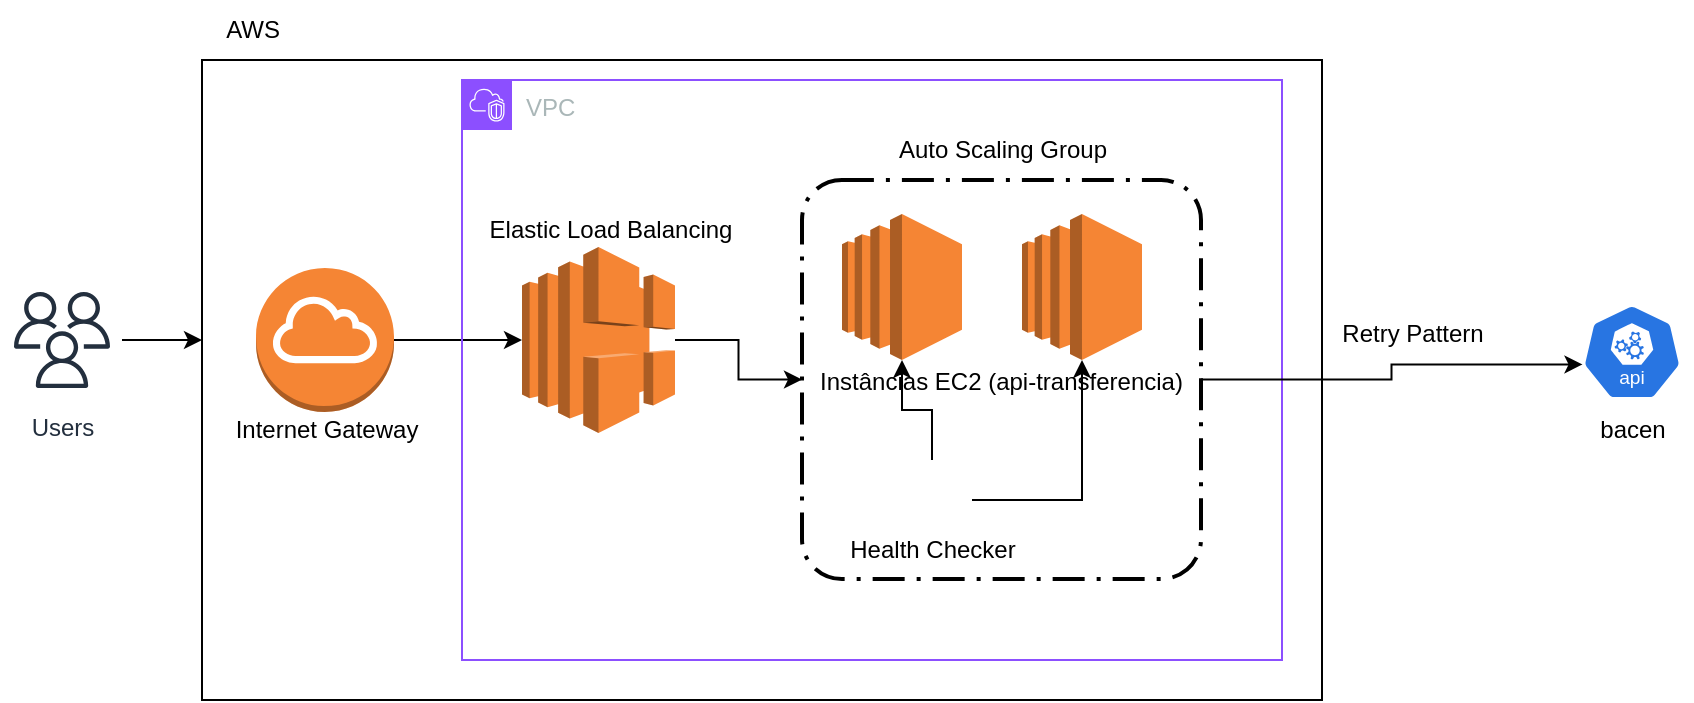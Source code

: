 <mxfile version="24.6.3" type="google">
  <diagram name="Página-1" id="cD7EnpDYEp7FXKBbG45r">
    <mxGraphModel grid="1" page="1" gridSize="10" guides="1" tooltips="1" connect="1" arrows="1" fold="1" pageScale="1" pageWidth="827" pageHeight="1169" math="0" shadow="0">
      <root>
        <mxCell id="0" />
        <mxCell id="1" parent="0" />
        <mxCell id="PY9JMLAGvUaiEQOIDfsy-16" value="" style="rounded=0;whiteSpace=wrap;html=1;" vertex="1" parent="1">
          <mxGeometry x="140" y="60" width="560" height="320" as="geometry" />
        </mxCell>
        <mxCell id="PY9JMLAGvUaiEQOIDfsy-2" value="Users" style="sketch=0;outlineConnect=0;fontColor=#232F3E;gradientColor=none;strokeColor=#232F3E;fillColor=#ffffff;dashed=0;verticalLabelPosition=bottom;verticalAlign=top;align=center;html=1;fontSize=12;fontStyle=0;aspect=fixed;shape=mxgraph.aws4.resourceIcon;resIcon=mxgraph.aws4.users;" vertex="1" parent="1">
          <mxGeometry x="40" y="170" width="60" height="60" as="geometry" />
        </mxCell>
        <mxCell id="PY9JMLAGvUaiEQOIDfsy-3" style="edgeStyle=orthogonalEdgeStyle;rounded=0;orthogonalLoop=1;jettySize=auto;html=1;" edge="1" parent="1" source="PY9JMLAGvUaiEQOIDfsy-2">
          <mxGeometry relative="1" as="geometry">
            <mxPoint x="140" y="200" as="targetPoint" />
          </mxGeometry>
        </mxCell>
        <mxCell id="PY9JMLAGvUaiEQOIDfsy-20" style="edgeStyle=orthogonalEdgeStyle;rounded=0;orthogonalLoop=1;jettySize=auto;html=1;entryX=0;entryY=0.5;entryDx=0;entryDy=0;" edge="1" parent="1" source="PY9JMLAGvUaiEQOIDfsy-4" target="PY9JMLAGvUaiEQOIDfsy-5">
          <mxGeometry relative="1" as="geometry" />
        </mxCell>
        <mxCell id="PY9JMLAGvUaiEQOIDfsy-4" value="" style="outlineConnect=0;dashed=0;verticalLabelPosition=bottom;verticalAlign=top;align=center;html=1;shape=mxgraph.aws3.elastic_load_balancing;fillColor=#F58534;gradientColor=none;" vertex="1" parent="1">
          <mxGeometry x="300" y="153.5" width="76.5" height="93" as="geometry" />
        </mxCell>
        <mxCell id="PY9JMLAGvUaiEQOIDfsy-5" value="Instâncias EC2 (api-transferencia)" style="rounded=1;arcSize=10;dashed=1;fillColor=none;gradientColor=none;dashPattern=8 3 1 3;strokeWidth=2;" vertex="1" parent="1">
          <mxGeometry x="440" y="120" width="199.5" height="199.5" as="geometry" />
        </mxCell>
        <mxCell id="PY9JMLAGvUaiEQOIDfsy-6" value="" style="outlineConnect=0;dashed=0;verticalLabelPosition=bottom;verticalAlign=top;align=center;html=1;shape=mxgraph.aws3.ec2;fillColor=#F58534;gradientColor=none;" vertex="1" parent="1">
          <mxGeometry x="550" y="137" width="60" height="73" as="geometry" />
        </mxCell>
        <mxCell id="PY9JMLAGvUaiEQOIDfsy-7" value="" style="outlineConnect=0;dashed=0;verticalLabelPosition=bottom;verticalAlign=top;align=center;html=1;shape=mxgraph.aws3.ec2;fillColor=#F58534;gradientColor=none;" vertex="1" parent="1">
          <mxGeometry x="460" y="137" width="60" height="73" as="geometry" />
        </mxCell>
        <mxCell id="PY9JMLAGvUaiEQOIDfsy-9" value="Auto Scaling Group" style="text;html=1;align=center;verticalAlign=middle;resizable=0;points=[];autosize=1;strokeColor=none;fillColor=none;" vertex="1" parent="1">
          <mxGeometry x="474.75" y="90" width="130" height="30" as="geometry" />
        </mxCell>
        <mxCell id="PY9JMLAGvUaiEQOIDfsy-19" style="edgeStyle=orthogonalEdgeStyle;rounded=0;orthogonalLoop=1;jettySize=auto;html=1;" edge="1" parent="1" source="PY9JMLAGvUaiEQOIDfsy-10" target="PY9JMLAGvUaiEQOIDfsy-4">
          <mxGeometry relative="1" as="geometry" />
        </mxCell>
        <mxCell id="PY9JMLAGvUaiEQOIDfsy-10" value="" style="outlineConnect=0;dashed=0;verticalLabelPosition=bottom;verticalAlign=top;align=center;html=1;shape=mxgraph.aws3.internet_gateway;fillColor=#F58534;gradientColor=none;" vertex="1" parent="1">
          <mxGeometry x="167" y="164" width="69" height="72" as="geometry" />
        </mxCell>
        <mxCell id="PY9JMLAGvUaiEQOIDfsy-13" value="VPC" style="points=[[0,0],[0.25,0],[0.5,0],[0.75,0],[1,0],[1,0.25],[1,0.5],[1,0.75],[1,1],[0.75,1],[0.5,1],[0.25,1],[0,1],[0,0.75],[0,0.5],[0,0.25]];outlineConnect=0;gradientColor=none;html=1;whiteSpace=wrap;fontSize=12;fontStyle=0;container=1;pointerEvents=0;collapsible=0;recursiveResize=0;shape=mxgraph.aws4.group;grIcon=mxgraph.aws4.group_vpc2;strokeColor=#8C4FFF;fillColor=none;verticalAlign=top;align=left;spacingLeft=30;fontColor=#AAB7B8;dashed=0;" vertex="1" parent="1">
          <mxGeometry x="270" y="70" width="410" height="290" as="geometry" />
        </mxCell>
        <mxCell id="PY9JMLAGvUaiEQOIDfsy-21" value="" style="shape=image;html=1;verticalAlign=top;verticalLabelPosition=bottom;labelBackgroundColor=#ffffff;imageAspect=0;aspect=fixed;image=https://cdn1.iconfinder.com/data/icons/medical-178/96/Health_Check-128.png" vertex="1" parent="PY9JMLAGvUaiEQOIDfsy-13">
          <mxGeometry x="215" y="190" width="40" height="40" as="geometry" />
        </mxCell>
        <mxCell id="PY9JMLAGvUaiEQOIDfsy-29" value="Elastic Load Balancing" style="text;html=1;align=center;verticalAlign=middle;resizable=0;points=[];autosize=1;strokeColor=none;fillColor=none;" vertex="1" parent="PY9JMLAGvUaiEQOIDfsy-13">
          <mxGeometry x="4" y="60" width="140" height="30" as="geometry" />
        </mxCell>
        <mxCell id="PY9JMLAGvUaiEQOIDfsy-17" value="AWS" style="text;html=1;align=center;verticalAlign=middle;resizable=0;points=[];autosize=1;strokeColor=none;fillColor=none;" vertex="1" parent="1">
          <mxGeometry x="140" y="30" width="50" height="30" as="geometry" />
        </mxCell>
        <mxCell id="PY9JMLAGvUaiEQOIDfsy-18" value="Internet Gateway" style="text;html=1;align=center;verticalAlign=middle;resizable=0;points=[];autosize=1;strokeColor=none;fillColor=none;" vertex="1" parent="1">
          <mxGeometry x="146.5" y="230" width="110" height="30" as="geometry" />
        </mxCell>
        <mxCell id="PY9JMLAGvUaiEQOIDfsy-22" style="edgeStyle=orthogonalEdgeStyle;rounded=0;orthogonalLoop=1;jettySize=auto;html=1;" edge="1" parent="1" source="PY9JMLAGvUaiEQOIDfsy-21" target="PY9JMLAGvUaiEQOIDfsy-6">
          <mxGeometry relative="1" as="geometry" />
        </mxCell>
        <mxCell id="PY9JMLAGvUaiEQOIDfsy-23" style="edgeStyle=orthogonalEdgeStyle;rounded=0;orthogonalLoop=1;jettySize=auto;html=1;" edge="1" parent="1" source="PY9JMLAGvUaiEQOIDfsy-21" target="PY9JMLAGvUaiEQOIDfsy-7">
          <mxGeometry relative="1" as="geometry" />
        </mxCell>
        <mxCell id="PY9JMLAGvUaiEQOIDfsy-24" value="Health Checker" style="text;html=1;align=center;verticalAlign=middle;resizable=0;points=[];autosize=1;strokeColor=none;fillColor=none;" vertex="1" parent="1">
          <mxGeometry x="450" y="289.5" width="110" height="30" as="geometry" />
        </mxCell>
        <mxCell id="PY9JMLAGvUaiEQOIDfsy-25" value="" style="aspect=fixed;sketch=0;html=1;dashed=0;whitespace=wrap;verticalLabelPosition=bottom;verticalAlign=top;fillColor=#2875E2;strokeColor=#ffffff;points=[[0.005,0.63,0],[0.1,0.2,0],[0.9,0.2,0],[0.5,0,0],[0.995,0.63,0],[0.72,0.99,0],[0.5,1,0],[0.28,0.99,0]];shape=mxgraph.kubernetes.icon2;kubernetesLabel=1;prIcon=api" vertex="1" parent="1">
          <mxGeometry x="830" y="182" width="50" height="48" as="geometry" />
        </mxCell>
        <mxCell id="PY9JMLAGvUaiEQOIDfsy-26" style="edgeStyle=orthogonalEdgeStyle;rounded=0;orthogonalLoop=1;jettySize=auto;html=1;entryX=0.005;entryY=0.63;entryDx=0;entryDy=0;entryPerimeter=0;" edge="1" parent="1" source="PY9JMLAGvUaiEQOIDfsy-5" target="PY9JMLAGvUaiEQOIDfsy-25">
          <mxGeometry relative="1" as="geometry" />
        </mxCell>
        <mxCell id="PY9JMLAGvUaiEQOIDfsy-27" value="bacen" style="text;html=1;align=center;verticalAlign=middle;resizable=0;points=[];autosize=1;strokeColor=none;fillColor=none;" vertex="1" parent="1">
          <mxGeometry x="825" y="230" width="60" height="30" as="geometry" />
        </mxCell>
        <mxCell id="PY9JMLAGvUaiEQOIDfsy-28" value="Retry Pattern" style="text;html=1;align=center;verticalAlign=middle;resizable=0;points=[];autosize=1;strokeColor=none;fillColor=none;" vertex="1" parent="1">
          <mxGeometry x="700" y="182" width="90" height="30" as="geometry" />
        </mxCell>
      </root>
    </mxGraphModel>
  </diagram>
</mxfile>
